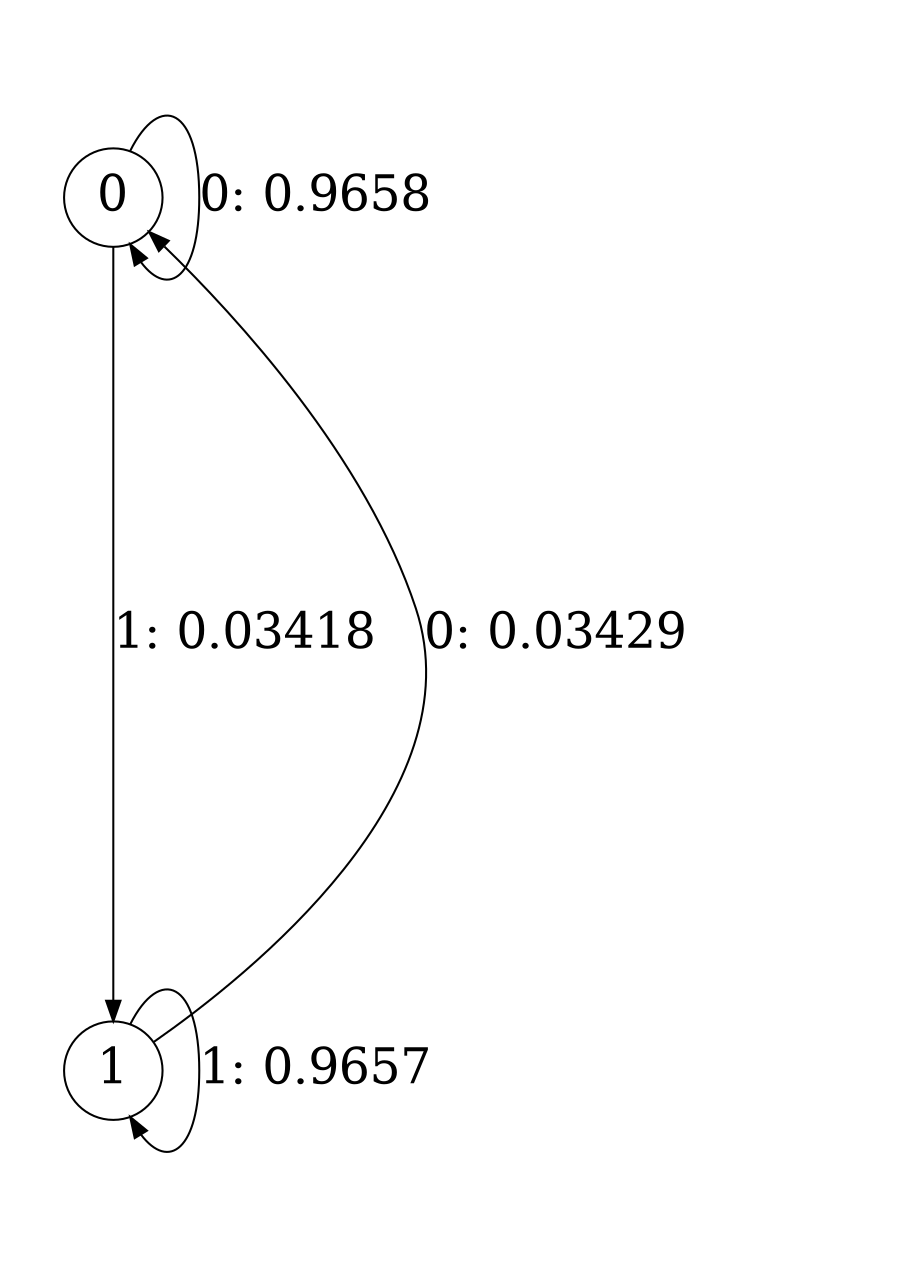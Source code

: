 digraph "ch2_face_grouped_ms_L17" {
size = "6,8.5";
ratio = "fill";
node [shape = circle];
node [fontsize = 24];
edge [fontsize = 24];
0 -> 0 [label = "0: 0.9658   "];
0 -> 1 [label = "1: 0.03418  "];
1 -> 0 [label = "0: 0.03429  "];
1 -> 1 [label = "1: 0.9657   "];
}